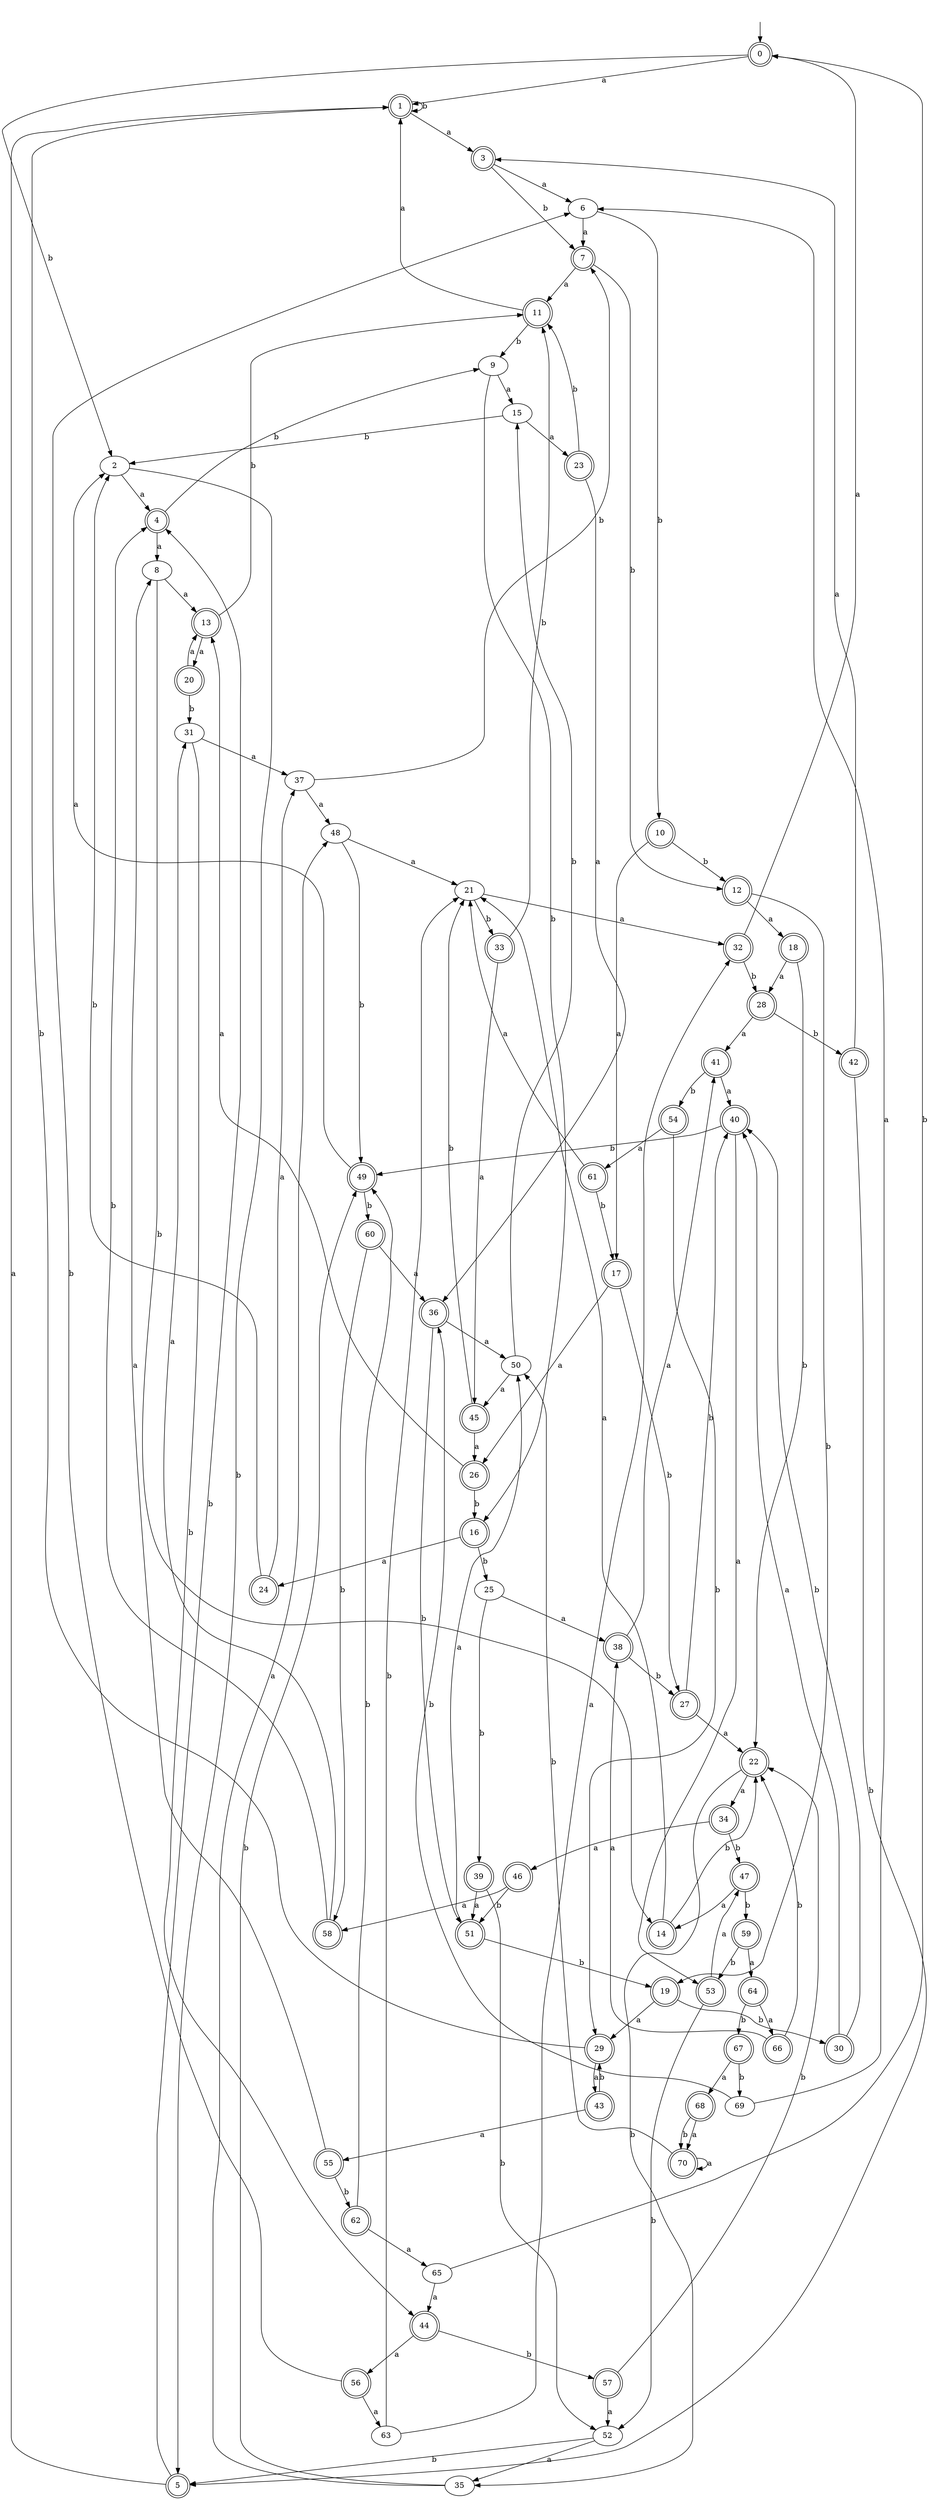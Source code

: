 digraph RandomDFA {
  __start0 [label="", shape=none];
  __start0 -> 0 [label=""];
  0 [shape=circle] [shape=doublecircle]
  0 -> 1 [label="a"]
  0 -> 2 [label="b"]
  1 [shape=doublecircle]
  1 -> 3 [label="a"]
  1 -> 1 [label="b"]
  2
  2 -> 4 [label="a"]
  2 -> 5 [label="b"]
  3 [shape=doublecircle]
  3 -> 6 [label="a"]
  3 -> 7 [label="b"]
  4 [shape=doublecircle]
  4 -> 8 [label="a"]
  4 -> 9 [label="b"]
  5 [shape=doublecircle]
  5 -> 1 [label="a"]
  5 -> 4 [label="b"]
  6
  6 -> 7 [label="a"]
  6 -> 10 [label="b"]
  7 [shape=doublecircle]
  7 -> 11 [label="a"]
  7 -> 12 [label="b"]
  8
  8 -> 13 [label="a"]
  8 -> 14 [label="b"]
  9
  9 -> 15 [label="a"]
  9 -> 16 [label="b"]
  10 [shape=doublecircle]
  10 -> 17 [label="a"]
  10 -> 12 [label="b"]
  11 [shape=doublecircle]
  11 -> 1 [label="a"]
  11 -> 9 [label="b"]
  12 [shape=doublecircle]
  12 -> 18 [label="a"]
  12 -> 19 [label="b"]
  13 [shape=doublecircle]
  13 -> 20 [label="a"]
  13 -> 11 [label="b"]
  14 [shape=doublecircle]
  14 -> 21 [label="a"]
  14 -> 22 [label="b"]
  15
  15 -> 23 [label="a"]
  15 -> 2 [label="b"]
  16 [shape=doublecircle]
  16 -> 24 [label="a"]
  16 -> 25 [label="b"]
  17 [shape=doublecircle]
  17 -> 26 [label="a"]
  17 -> 27 [label="b"]
  18 [shape=doublecircle]
  18 -> 28 [label="a"]
  18 -> 22 [label="b"]
  19 [shape=doublecircle]
  19 -> 29 [label="a"]
  19 -> 30 [label="b"]
  20 [shape=doublecircle]
  20 -> 13 [label="a"]
  20 -> 31 [label="b"]
  21
  21 -> 32 [label="a"]
  21 -> 33 [label="b"]
  22 [shape=doublecircle]
  22 -> 34 [label="a"]
  22 -> 35 [label="b"]
  23 [shape=doublecircle]
  23 -> 36 [label="a"]
  23 -> 11 [label="b"]
  24 [shape=doublecircle]
  24 -> 37 [label="a"]
  24 -> 2 [label="b"]
  25
  25 -> 38 [label="a"]
  25 -> 39 [label="b"]
  26 [shape=doublecircle]
  26 -> 13 [label="a"]
  26 -> 16 [label="b"]
  27 [shape=doublecircle]
  27 -> 22 [label="a"]
  27 -> 40 [label="b"]
  28 [shape=doublecircle]
  28 -> 41 [label="a"]
  28 -> 42 [label="b"]
  29 [shape=doublecircle]
  29 -> 43 [label="a"]
  29 -> 1 [label="b"]
  30 [shape=doublecircle]
  30 -> 40 [label="a"]
  30 -> 40 [label="b"]
  31
  31 -> 37 [label="a"]
  31 -> 44 [label="b"]
  32 [shape=doublecircle]
  32 -> 0 [label="a"]
  32 -> 28 [label="b"]
  33 [shape=doublecircle]
  33 -> 45 [label="a"]
  33 -> 11 [label="b"]
  34 [shape=doublecircle]
  34 -> 46 [label="a"]
  34 -> 47 [label="b"]
  35
  35 -> 48 [label="a"]
  35 -> 49 [label="b"]
  36 [shape=doublecircle]
  36 -> 50 [label="a"]
  36 -> 51 [label="b"]
  37
  37 -> 48 [label="a"]
  37 -> 7 [label="b"]
  38 [shape=doublecircle]
  38 -> 41 [label="a"]
  38 -> 27 [label="b"]
  39 [shape=doublecircle]
  39 -> 51 [label="a"]
  39 -> 52 [label="b"]
  40 [shape=doublecircle]
  40 -> 53 [label="a"]
  40 -> 49 [label="b"]
  41 [shape=doublecircle]
  41 -> 40 [label="a"]
  41 -> 54 [label="b"]
  42 [shape=doublecircle]
  42 -> 3 [label="a"]
  42 -> 5 [label="b"]
  43 [shape=doublecircle]
  43 -> 55 [label="a"]
  43 -> 29 [label="b"]
  44 [shape=doublecircle]
  44 -> 56 [label="a"]
  44 -> 57 [label="b"]
  45 [shape=doublecircle]
  45 -> 26 [label="a"]
  45 -> 21 [label="b"]
  46 [shape=doublecircle]
  46 -> 58 [label="a"]
  46 -> 51 [label="b"]
  47 [shape=doublecircle]
  47 -> 14 [label="a"]
  47 -> 59 [label="b"]
  48
  48 -> 21 [label="a"]
  48 -> 49 [label="b"]
  49 [shape=doublecircle]
  49 -> 2 [label="a"]
  49 -> 60 [label="b"]
  50
  50 -> 45 [label="a"]
  50 -> 15 [label="b"]
  51 [shape=doublecircle]
  51 -> 50 [label="a"]
  51 -> 19 [label="b"]
  52
  52 -> 35 [label="a"]
  52 -> 5 [label="b"]
  53 [shape=doublecircle]
  53 -> 47 [label="a"]
  53 -> 52 [label="b"]
  54 [shape=doublecircle]
  54 -> 61 [label="a"]
  54 -> 29 [label="b"]
  55 [shape=doublecircle]
  55 -> 8 [label="a"]
  55 -> 62 [label="b"]
  56 [shape=doublecircle]
  56 -> 63 [label="a"]
  56 -> 6 [label="b"]
  57 [shape=doublecircle]
  57 -> 52 [label="a"]
  57 -> 22 [label="b"]
  58 [shape=doublecircle]
  58 -> 31 [label="a"]
  58 -> 4 [label="b"]
  59 [shape=doublecircle]
  59 -> 64 [label="a"]
  59 -> 53 [label="b"]
  60 [shape=doublecircle]
  60 -> 36 [label="a"]
  60 -> 58 [label="b"]
  61 [shape=doublecircle]
  61 -> 21 [label="a"]
  61 -> 17 [label="b"]
  62 [shape=doublecircle]
  62 -> 65 [label="a"]
  62 -> 49 [label="b"]
  63
  63 -> 32 [label="a"]
  63 -> 21 [label="b"]
  64 [shape=doublecircle]
  64 -> 66 [label="a"]
  64 -> 67 [label="b"]
  65
  65 -> 44 [label="a"]
  65 -> 0 [label="b"]
  66 [shape=doublecircle]
  66 -> 38 [label="a"]
  66 -> 22 [label="b"]
  67 [shape=doublecircle]
  67 -> 68 [label="a"]
  67 -> 69 [label="b"]
  68 [shape=doublecircle]
  68 -> 70 [label="a"]
  68 -> 70 [label="b"]
  69
  69 -> 6 [label="a"]
  69 -> 36 [label="b"]
  70 [shape=doublecircle]
  70 -> 70 [label="a"]
  70 -> 50 [label="b"]
}
